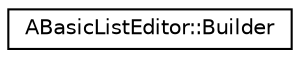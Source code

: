 digraph "Graphical Class Hierarchy"
{
 // LATEX_PDF_SIZE
  edge [fontname="Helvetica",fontsize="10",labelfontname="Helvetica",labelfontsize="10"];
  node [fontname="Helvetica",fontsize="10",shape=record];
  rankdir="LR";
  Node0 [label="ABasicListEditor::Builder",height=0.2,width=0.4,color="black", fillcolor="white", style="filled",URL="$classABasicListEditor_1_1Builder.html",tooltip=" "];
}
